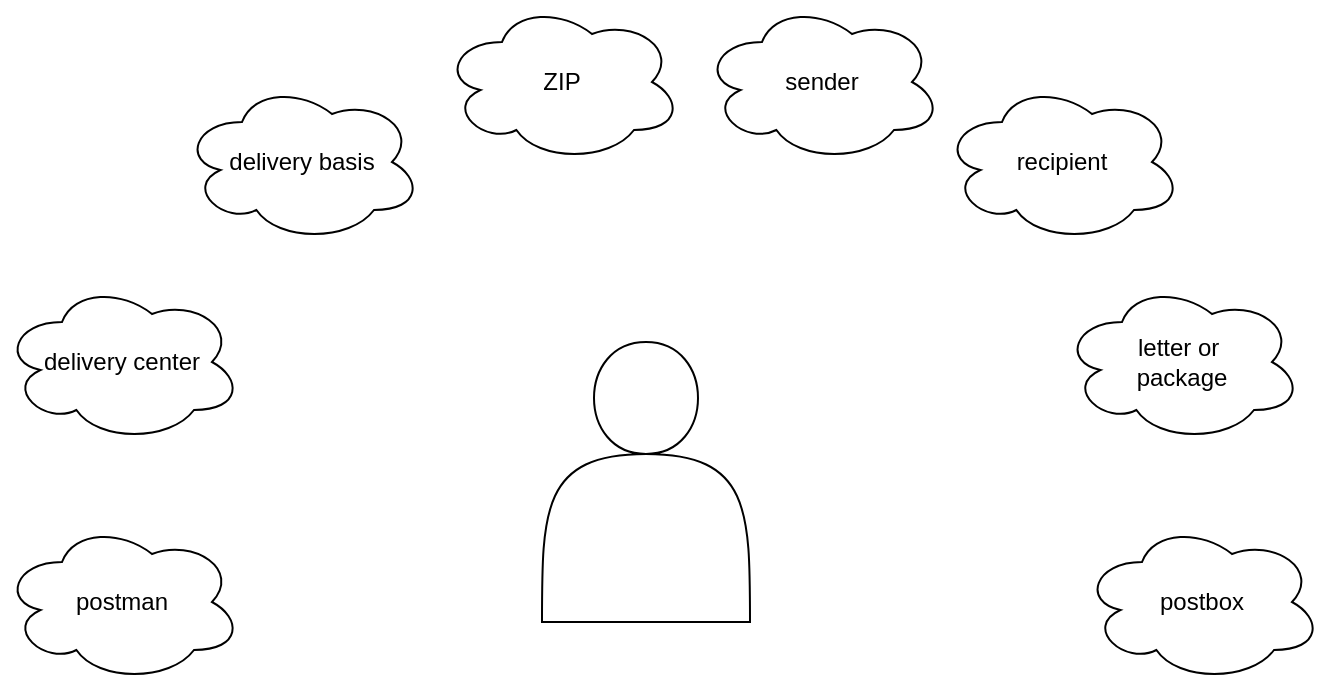 <mxfile version="12.8.5" type="device"><diagram id="8foXAQhYqXYkxCU98UM8" name="Page-1"><mxGraphModel dx="1422" dy="713" grid="1" gridSize="10" guides="1" tooltips="1" connect="1" arrows="1" fold="1" page="1" pageScale="1" pageWidth="827" pageHeight="1169" math="0" shadow="0"><root><mxCell id="0"/><mxCell id="1" parent="0"/><mxCell id="JRhFw-8u4x_0cevObxsj-1" value="delivery center" style="ellipse;shape=cloud;whiteSpace=wrap;html=1;" vertex="1" parent="1"><mxGeometry x="100" y="200" width="120" height="80" as="geometry"/></mxCell><mxCell id="JRhFw-8u4x_0cevObxsj-2" value="delivery basis" style="ellipse;shape=cloud;whiteSpace=wrap;html=1;" vertex="1" parent="1"><mxGeometry x="190" y="100" width="120" height="80" as="geometry"/></mxCell><mxCell id="JRhFw-8u4x_0cevObxsj-3" value="sender" style="ellipse;shape=cloud;whiteSpace=wrap;html=1;" vertex="1" parent="1"><mxGeometry x="450" y="60" width="120" height="80" as="geometry"/></mxCell><mxCell id="JRhFw-8u4x_0cevObxsj-4" value="recipient" style="ellipse;shape=cloud;whiteSpace=wrap;html=1;" vertex="1" parent="1"><mxGeometry x="570" y="100" width="120" height="80" as="geometry"/></mxCell><mxCell id="JRhFw-8u4x_0cevObxsj-5" value="letter or&amp;nbsp;&lt;br&gt;package" style="ellipse;shape=cloud;whiteSpace=wrap;html=1;" vertex="1" parent="1"><mxGeometry x="630" y="200" width="120" height="80" as="geometry"/></mxCell><mxCell id="JRhFw-8u4x_0cevObxsj-7" value="postbox" style="ellipse;shape=cloud;whiteSpace=wrap;html=1;" vertex="1" parent="1"><mxGeometry x="640" y="320" width="120" height="80" as="geometry"/></mxCell><mxCell id="JRhFw-8u4x_0cevObxsj-8" value="postman" style="ellipse;shape=cloud;whiteSpace=wrap;html=1;" vertex="1" parent="1"><mxGeometry x="100" y="320" width="120" height="80" as="geometry"/></mxCell><mxCell id="JRhFw-8u4x_0cevObxsj-18" value="" style="shape=actor;whiteSpace=wrap;html=1;" vertex="1" parent="1"><mxGeometry x="370" y="230" width="104" height="140" as="geometry"/></mxCell><mxCell id="JRhFw-8u4x_0cevObxsj-19" value="ZIP" style="ellipse;shape=cloud;whiteSpace=wrap;html=1;" vertex="1" parent="1"><mxGeometry x="320" y="60" width="120" height="80" as="geometry"/></mxCell></root></mxGraphModel></diagram></mxfile>